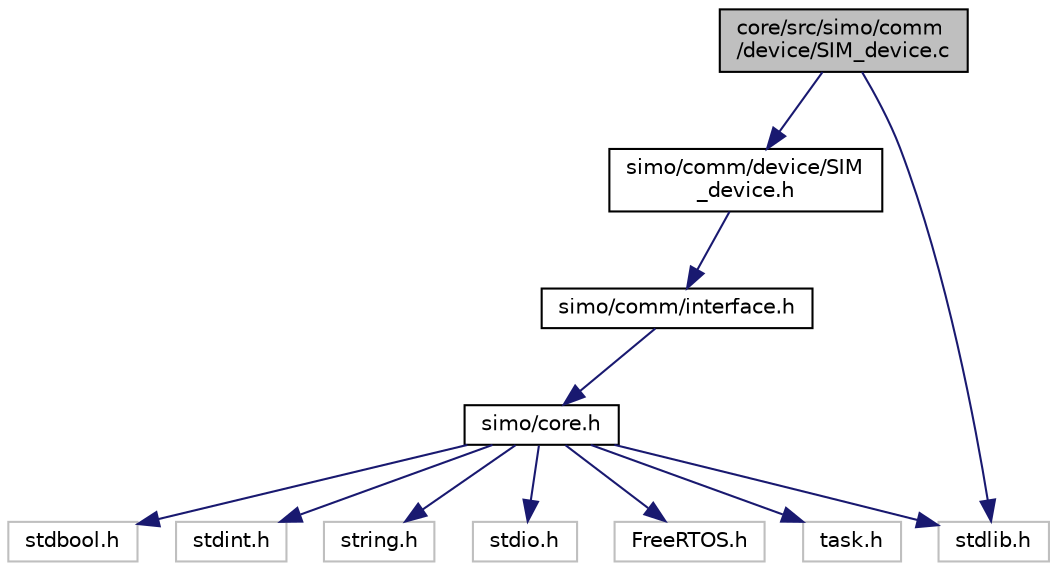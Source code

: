 digraph "core/src/simo/comm/device/SIM_device.c"
{
 // LATEX_PDF_SIZE
  edge [fontname="Helvetica",fontsize="10",labelfontname="Helvetica",labelfontsize="10"];
  node [fontname="Helvetica",fontsize="10",shape=record];
  Node1 [label="core/src/simo/comm\l/device/SIM_device.c",height=0.2,width=0.4,color="black", fillcolor="grey75", style="filled", fontcolor="black",tooltip=" "];
  Node1 -> Node2 [color="midnightblue",fontsize="10",style="solid",fontname="Helvetica"];
  Node2 [label="simo/comm/device/SIM\l_device.h",height=0.2,width=0.4,color="black", fillcolor="white", style="filled",URL="$_s_i_m__device_8h.html",tooltip="Driver para el manejo de modulos SIM7000G(NIVEL 1). Depende de SIMO UART."];
  Node2 -> Node3 [color="midnightblue",fontsize="10",style="solid",fontname="Helvetica"];
  Node3 [label="simo/comm/interface.h",height=0.2,width=0.4,color="black", fillcolor="white", style="filled",URL="$interface_8h.html",tooltip="Interfaz para manejar separar el hardware del los objetos comm."];
  Node3 -> Node4 [color="midnightblue",fontsize="10",style="solid",fontname="Helvetica"];
  Node4 [label="simo/core.h",height=0.2,width=0.4,color="black", fillcolor="white", style="filled",URL="$core_8h.html",tooltip="Core de la aplicacion. En este archivo van elementos indispensables para la aplicacion...."];
  Node4 -> Node5 [color="midnightblue",fontsize="10",style="solid",fontname="Helvetica"];
  Node5 [label="stdbool.h",height=0.2,width=0.4,color="grey75", fillcolor="white", style="filled",tooltip=" "];
  Node4 -> Node6 [color="midnightblue",fontsize="10",style="solid",fontname="Helvetica"];
  Node6 [label="stdint.h",height=0.2,width=0.4,color="grey75", fillcolor="white", style="filled",tooltip=" "];
  Node4 -> Node7 [color="midnightblue",fontsize="10",style="solid",fontname="Helvetica"];
  Node7 [label="stdlib.h",height=0.2,width=0.4,color="grey75", fillcolor="white", style="filled",tooltip=" "];
  Node4 -> Node8 [color="midnightblue",fontsize="10",style="solid",fontname="Helvetica"];
  Node8 [label="string.h",height=0.2,width=0.4,color="grey75", fillcolor="white", style="filled",tooltip=" "];
  Node4 -> Node9 [color="midnightblue",fontsize="10",style="solid",fontname="Helvetica"];
  Node9 [label="stdio.h",height=0.2,width=0.4,color="grey75", fillcolor="white", style="filled",tooltip=" "];
  Node4 -> Node10 [color="midnightblue",fontsize="10",style="solid",fontname="Helvetica"];
  Node10 [label="FreeRTOS.h",height=0.2,width=0.4,color="grey75", fillcolor="white", style="filled",tooltip=" "];
  Node4 -> Node11 [color="midnightblue",fontsize="10",style="solid",fontname="Helvetica"];
  Node11 [label="task.h",height=0.2,width=0.4,color="grey75", fillcolor="white", style="filled",tooltip=" "];
  Node1 -> Node7 [color="midnightblue",fontsize="10",style="solid",fontname="Helvetica"];
}
